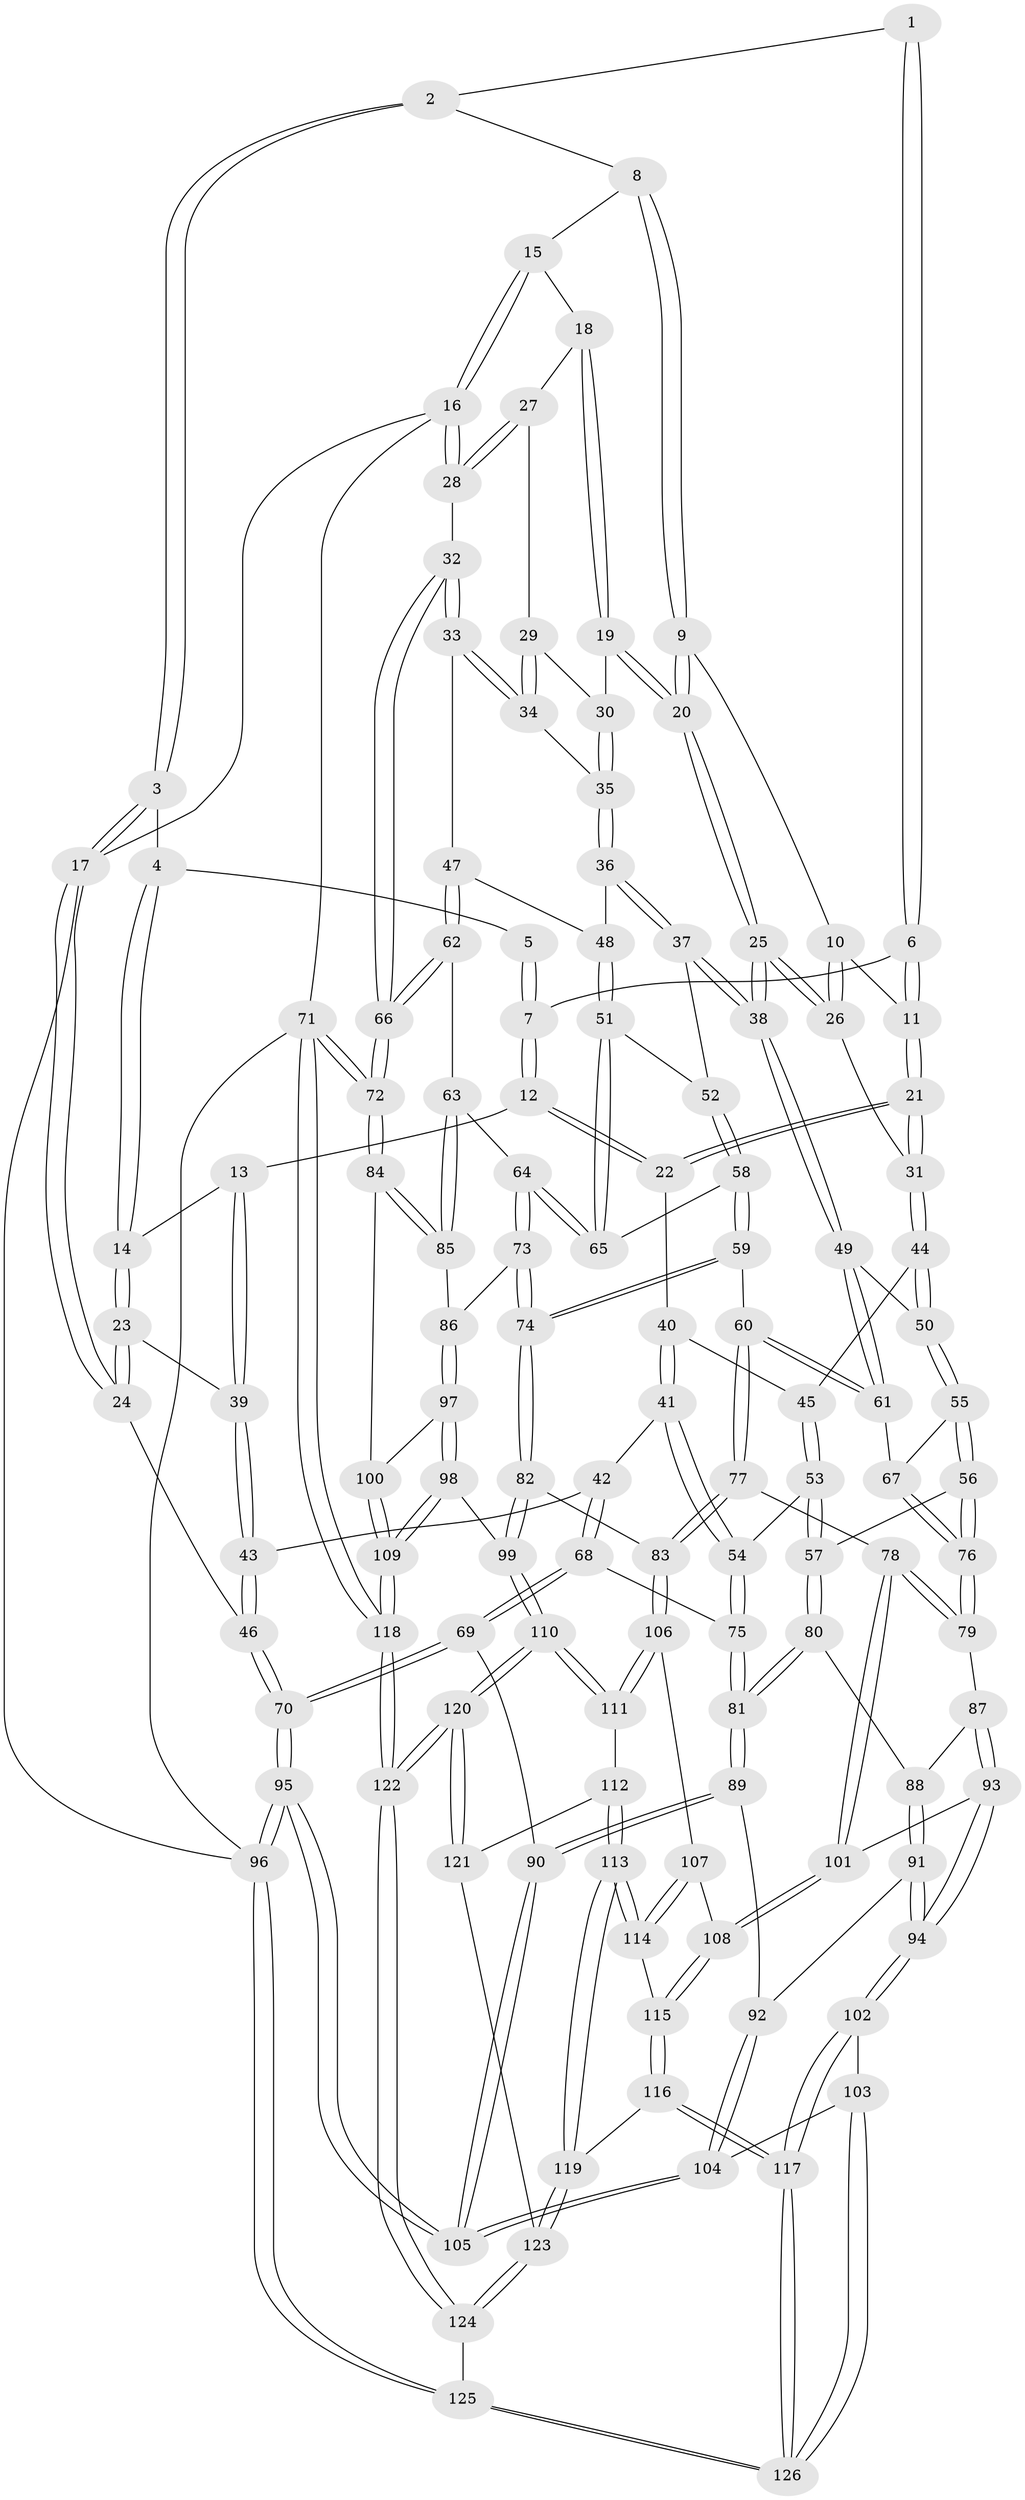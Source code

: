 // Generated by graph-tools (version 1.1) at 2025/11/02/27/25 16:11:56]
// undirected, 126 vertices, 312 edges
graph export_dot {
graph [start="1"]
  node [color=gray90,style=filled];
  1 [pos="+0.31909751317413576+0.07163323318957938"];
  2 [pos="+0.5781648941917307+0"];
  3 [pos="+0+0"];
  4 [pos="+0.004385838005606544+0"];
  5 [pos="+0.21934398486339066+0.05802626033366183"];
  6 [pos="+0.33449313979926554+0.15523556847725428"];
  7 [pos="+0.2303107610962545+0.1477111082529272"];
  8 [pos="+0.5785243829730244+0"];
  9 [pos="+0.5651734122650414+0.0031773854147071935"];
  10 [pos="+0.49306514333374624+0.10292648995172332"];
  11 [pos="+0.3830367527635314+0.22775289121056924"];
  12 [pos="+0.1924429898648691+0.26257591961784443"];
  13 [pos="+0.14732692423508384+0.25907888496023"];
  14 [pos="+0.09539827060620129+0.1793430588544113"];
  15 [pos="+0.6379685513058431+0"];
  16 [pos="+1+0"];
  17 [pos="+0+0"];
  18 [pos="+0.7941024133277006+0.17563933266555956"];
  19 [pos="+0.6609516476588279+0.24925570441044181"];
  20 [pos="+0.6466694996870063+0.2473337454063206"];
  21 [pos="+0.3726795238930403+0.27624911198679464"];
  22 [pos="+0.23422070359470976+0.28728473238031704"];
  23 [pos="+0+0.27017109176920445"];
  24 [pos="+0+0.27455718519901695"];
  25 [pos="+0.5598042234641235+0.3538069809206769"];
  26 [pos="+0.5310322933360674+0.34476652702829774"];
  27 [pos="+0.8365668395261668+0.18607459064439058"];
  28 [pos="+1+0.02270074145908132"];
  29 [pos="+0.8122832404766892+0.2992545821025743"];
  30 [pos="+0.7331090149441395+0.2989469209495939"];
  31 [pos="+0.4071993253217526+0.317943906406473"];
  32 [pos="+1+0.19589831324703585"];
  33 [pos="+0.8814506584259182+0.35698729839293897"];
  34 [pos="+0.8648200118280839+0.34718250429407915"];
  35 [pos="+0.7429340012754806+0.3821272883602072"];
  36 [pos="+0.7328914151747308+0.42015117696704174"];
  37 [pos="+0.6173722953533484+0.41797317983376536"];
  38 [pos="+0.5782327573279556+0.4102771470087686"];
  39 [pos="+0.09742374789772285+0.30408262408158043"];
  40 [pos="+0.23268211195171873+0.30650085355142437"];
  41 [pos="+0.15599887766263149+0.4997506134608259"];
  42 [pos="+0.10839269312407518+0.4813282619759537"];
  43 [pos="+0.06244985049417129+0.4544509471695317"];
  44 [pos="+0.3702745354873555+0.42844808541892376"];
  45 [pos="+0.2849001937488862+0.4536101801542778"];
  46 [pos="+0+0.49694755276202995"];
  47 [pos="+0.8543482503435597+0.43735641588716734"];
  48 [pos="+0.7346651426269987+0.42198388702047746"];
  49 [pos="+0.5713094000655443+0.4372768605320449"];
  50 [pos="+0.3998238019193532+0.4936015894652201"];
  51 [pos="+0.7391950686582462+0.4831879189519187"];
  52 [pos="+0.6893479341490985+0.4925333898562598"];
  53 [pos="+0.20468117578016495+0.5361751600963658"];
  54 [pos="+0.18241632633017762+0.5238272069795614"];
  55 [pos="+0.39979454174075624+0.4951188053227969"];
  56 [pos="+0.33559346144479074+0.5815716003678733"];
  57 [pos="+0.22847664272089305+0.5749712797401036"];
  58 [pos="+0.6802434457156713+0.5521916252815041"];
  59 [pos="+0.6242594697132559+0.5757401193485965"];
  60 [pos="+0.5918427797538071+0.5623205888367311"];
  61 [pos="+0.5725932265455976+0.5352966814695668"];
  62 [pos="+0.8773687687231774+0.5431266029641019"];
  63 [pos="+0.8762304245713161+0.544502510601307"];
  64 [pos="+0.8280787373914372+0.5767074739784521"];
  65 [pos="+0.7664784783482748+0.5432889012115333"];
  66 [pos="+1+0.4920840438712994"];
  67 [pos="+0.4775175059951468+0.5641584379244052"];
  68 [pos="+0.033246913112847366+0.6365804188564813"];
  69 [pos="+0+0.629481586195102"];
  70 [pos="+0+0.5892096680489343"];
  71 [pos="+1+1"];
  72 [pos="+1+0.7479917021141397"];
  73 [pos="+0.7954661955901392+0.6699083873633553"];
  74 [pos="+0.7137602445703889+0.713585013575422"];
  75 [pos="+0.05922984845960139+0.6460943925162912"];
  76 [pos="+0.41816837975283505+0.6659418193973858"];
  77 [pos="+0.5115424633235975+0.7380102123862168"];
  78 [pos="+0.44373227983813934+0.7109943150371764"];
  79 [pos="+0.4235492176588701+0.6895353785213606"];
  80 [pos="+0.2222800406949135+0.613893154868663"];
  81 [pos="+0.10777427940216473+0.7015228895362771"];
  82 [pos="+0.6988419668695426+0.7397938207752052"];
  83 [pos="+0.529848156292705+0.7587808406478656"];
  84 [pos="+1+0.7453277674769356"];
  85 [pos="+0.9658337705228399+0.6896965821447391"];
  86 [pos="+0.8285795672888697+0.696534735390828"];
  87 [pos="+0.33865061164546634+0.7131740599573323"];
  88 [pos="+0.24660592252922403+0.6808288693663005"];
  89 [pos="+0.10502538671053004+0.7380263909413562"];
  90 [pos="+0.07644597353126373+0.7742343031746691"];
  91 [pos="+0.23003536853514403+0.7446133181588358"];
  92 [pos="+0.1823153794638473+0.7581095179338135"];
  93 [pos="+0.2879006660483098+0.8182482450482002"];
  94 [pos="+0.2815421614435833+0.8200113821231446"];
  95 [pos="+0+1"];
  96 [pos="+0+1"];
  97 [pos="+0.8789911554522479+0.781022171723313"];
  98 [pos="+0.830858320461153+0.8460895244458475"];
  99 [pos="+0.7299485992493311+0.8487374286226096"];
  100 [pos="+0.9476030836654032+0.7882082390868589"];
  101 [pos="+0.3629013258079669+0.8297007950501711"];
  102 [pos="+0.27093151632939266+0.8357162968153398"];
  103 [pos="+0.19355220317758093+0.8979920544629516"];
  104 [pos="+0.17743048306170564+0.8915394521655094"];
  105 [pos="+0.03582353773583073+0.8723670345511184"];
  106 [pos="+0.5285592725482487+0.7776580867172478"];
  107 [pos="+0.4454290764499189+0.832483936696199"];
  108 [pos="+0.36973731544195093+0.8402220251482888"];
  109 [pos="+0.9081266373571948+0.9413539278616875"];
  110 [pos="+0.7117190827370159+0.8942572820654333"];
  111 [pos="+0.5354022964917823+0.8386434257694263"];
  112 [pos="+0.5286773764162025+0.866829566957122"];
  113 [pos="+0.4864159459553341+0.8987094178979181"];
  114 [pos="+0.4261339643719921+0.8814810161969373"];
  115 [pos="+0.38550587397586167+0.8826943460920956"];
  116 [pos="+0.37586674176469687+0.9132911348837033"];
  117 [pos="+0.3482070239360893+0.9519000076627248"];
  118 [pos="+1+1"];
  119 [pos="+0.4682693601006125+0.9478121548027069"];
  120 [pos="+0.6953357149825488+1"];
  121 [pos="+0.548460970181102+0.8984546254421037"];
  122 [pos="+0.7243730677556887+1"];
  123 [pos="+0.46763253334752436+1"];
  124 [pos="+0.45809649204852687+1"];
  125 [pos="+0.3059964528901094+1"];
  126 [pos="+0.2932874701634932+1"];
  1 -- 2;
  1 -- 6;
  1 -- 6;
  2 -- 3;
  2 -- 3;
  2 -- 8;
  3 -- 4;
  3 -- 17;
  3 -- 17;
  4 -- 5;
  4 -- 14;
  4 -- 14;
  5 -- 7;
  5 -- 7;
  6 -- 7;
  6 -- 11;
  6 -- 11;
  7 -- 12;
  7 -- 12;
  8 -- 9;
  8 -- 9;
  8 -- 15;
  9 -- 10;
  9 -- 20;
  9 -- 20;
  10 -- 11;
  10 -- 26;
  10 -- 26;
  11 -- 21;
  11 -- 21;
  12 -- 13;
  12 -- 22;
  12 -- 22;
  13 -- 14;
  13 -- 39;
  13 -- 39;
  14 -- 23;
  14 -- 23;
  15 -- 16;
  15 -- 16;
  15 -- 18;
  16 -- 17;
  16 -- 28;
  16 -- 28;
  16 -- 71;
  17 -- 24;
  17 -- 24;
  17 -- 96;
  18 -- 19;
  18 -- 19;
  18 -- 27;
  19 -- 20;
  19 -- 20;
  19 -- 30;
  20 -- 25;
  20 -- 25;
  21 -- 22;
  21 -- 22;
  21 -- 31;
  21 -- 31;
  22 -- 40;
  23 -- 24;
  23 -- 24;
  23 -- 39;
  24 -- 46;
  25 -- 26;
  25 -- 26;
  25 -- 38;
  25 -- 38;
  26 -- 31;
  27 -- 28;
  27 -- 28;
  27 -- 29;
  28 -- 32;
  29 -- 30;
  29 -- 34;
  29 -- 34;
  30 -- 35;
  30 -- 35;
  31 -- 44;
  31 -- 44;
  32 -- 33;
  32 -- 33;
  32 -- 66;
  32 -- 66;
  33 -- 34;
  33 -- 34;
  33 -- 47;
  34 -- 35;
  35 -- 36;
  35 -- 36;
  36 -- 37;
  36 -- 37;
  36 -- 48;
  37 -- 38;
  37 -- 38;
  37 -- 52;
  38 -- 49;
  38 -- 49;
  39 -- 43;
  39 -- 43;
  40 -- 41;
  40 -- 41;
  40 -- 45;
  41 -- 42;
  41 -- 54;
  41 -- 54;
  42 -- 43;
  42 -- 68;
  42 -- 68;
  43 -- 46;
  43 -- 46;
  44 -- 45;
  44 -- 50;
  44 -- 50;
  45 -- 53;
  45 -- 53;
  46 -- 70;
  46 -- 70;
  47 -- 48;
  47 -- 62;
  47 -- 62;
  48 -- 51;
  48 -- 51;
  49 -- 50;
  49 -- 61;
  49 -- 61;
  50 -- 55;
  50 -- 55;
  51 -- 52;
  51 -- 65;
  51 -- 65;
  52 -- 58;
  52 -- 58;
  53 -- 54;
  53 -- 57;
  53 -- 57;
  54 -- 75;
  54 -- 75;
  55 -- 56;
  55 -- 56;
  55 -- 67;
  56 -- 57;
  56 -- 76;
  56 -- 76;
  57 -- 80;
  57 -- 80;
  58 -- 59;
  58 -- 59;
  58 -- 65;
  59 -- 60;
  59 -- 74;
  59 -- 74;
  60 -- 61;
  60 -- 61;
  60 -- 77;
  60 -- 77;
  61 -- 67;
  62 -- 63;
  62 -- 66;
  62 -- 66;
  63 -- 64;
  63 -- 85;
  63 -- 85;
  64 -- 65;
  64 -- 65;
  64 -- 73;
  64 -- 73;
  66 -- 72;
  66 -- 72;
  67 -- 76;
  67 -- 76;
  68 -- 69;
  68 -- 69;
  68 -- 75;
  69 -- 70;
  69 -- 70;
  69 -- 90;
  70 -- 95;
  70 -- 95;
  71 -- 72;
  71 -- 72;
  71 -- 118;
  71 -- 118;
  71 -- 96;
  72 -- 84;
  72 -- 84;
  73 -- 74;
  73 -- 74;
  73 -- 86;
  74 -- 82;
  74 -- 82;
  75 -- 81;
  75 -- 81;
  76 -- 79;
  76 -- 79;
  77 -- 78;
  77 -- 83;
  77 -- 83;
  78 -- 79;
  78 -- 79;
  78 -- 101;
  78 -- 101;
  79 -- 87;
  80 -- 81;
  80 -- 81;
  80 -- 88;
  81 -- 89;
  81 -- 89;
  82 -- 83;
  82 -- 99;
  82 -- 99;
  83 -- 106;
  83 -- 106;
  84 -- 85;
  84 -- 85;
  84 -- 100;
  85 -- 86;
  86 -- 97;
  86 -- 97;
  87 -- 88;
  87 -- 93;
  87 -- 93;
  88 -- 91;
  88 -- 91;
  89 -- 90;
  89 -- 90;
  89 -- 92;
  90 -- 105;
  90 -- 105;
  91 -- 92;
  91 -- 94;
  91 -- 94;
  92 -- 104;
  92 -- 104;
  93 -- 94;
  93 -- 94;
  93 -- 101;
  94 -- 102;
  94 -- 102;
  95 -- 96;
  95 -- 96;
  95 -- 105;
  95 -- 105;
  96 -- 125;
  96 -- 125;
  97 -- 98;
  97 -- 98;
  97 -- 100;
  98 -- 99;
  98 -- 109;
  98 -- 109;
  99 -- 110;
  99 -- 110;
  100 -- 109;
  100 -- 109;
  101 -- 108;
  101 -- 108;
  102 -- 103;
  102 -- 117;
  102 -- 117;
  103 -- 104;
  103 -- 126;
  103 -- 126;
  104 -- 105;
  104 -- 105;
  106 -- 107;
  106 -- 111;
  106 -- 111;
  107 -- 108;
  107 -- 114;
  107 -- 114;
  108 -- 115;
  108 -- 115;
  109 -- 118;
  109 -- 118;
  110 -- 111;
  110 -- 111;
  110 -- 120;
  110 -- 120;
  111 -- 112;
  112 -- 113;
  112 -- 113;
  112 -- 121;
  113 -- 114;
  113 -- 114;
  113 -- 119;
  113 -- 119;
  114 -- 115;
  115 -- 116;
  115 -- 116;
  116 -- 117;
  116 -- 117;
  116 -- 119;
  117 -- 126;
  117 -- 126;
  118 -- 122;
  118 -- 122;
  119 -- 123;
  119 -- 123;
  120 -- 121;
  120 -- 121;
  120 -- 122;
  120 -- 122;
  121 -- 123;
  122 -- 124;
  122 -- 124;
  123 -- 124;
  123 -- 124;
  124 -- 125;
  125 -- 126;
  125 -- 126;
}

